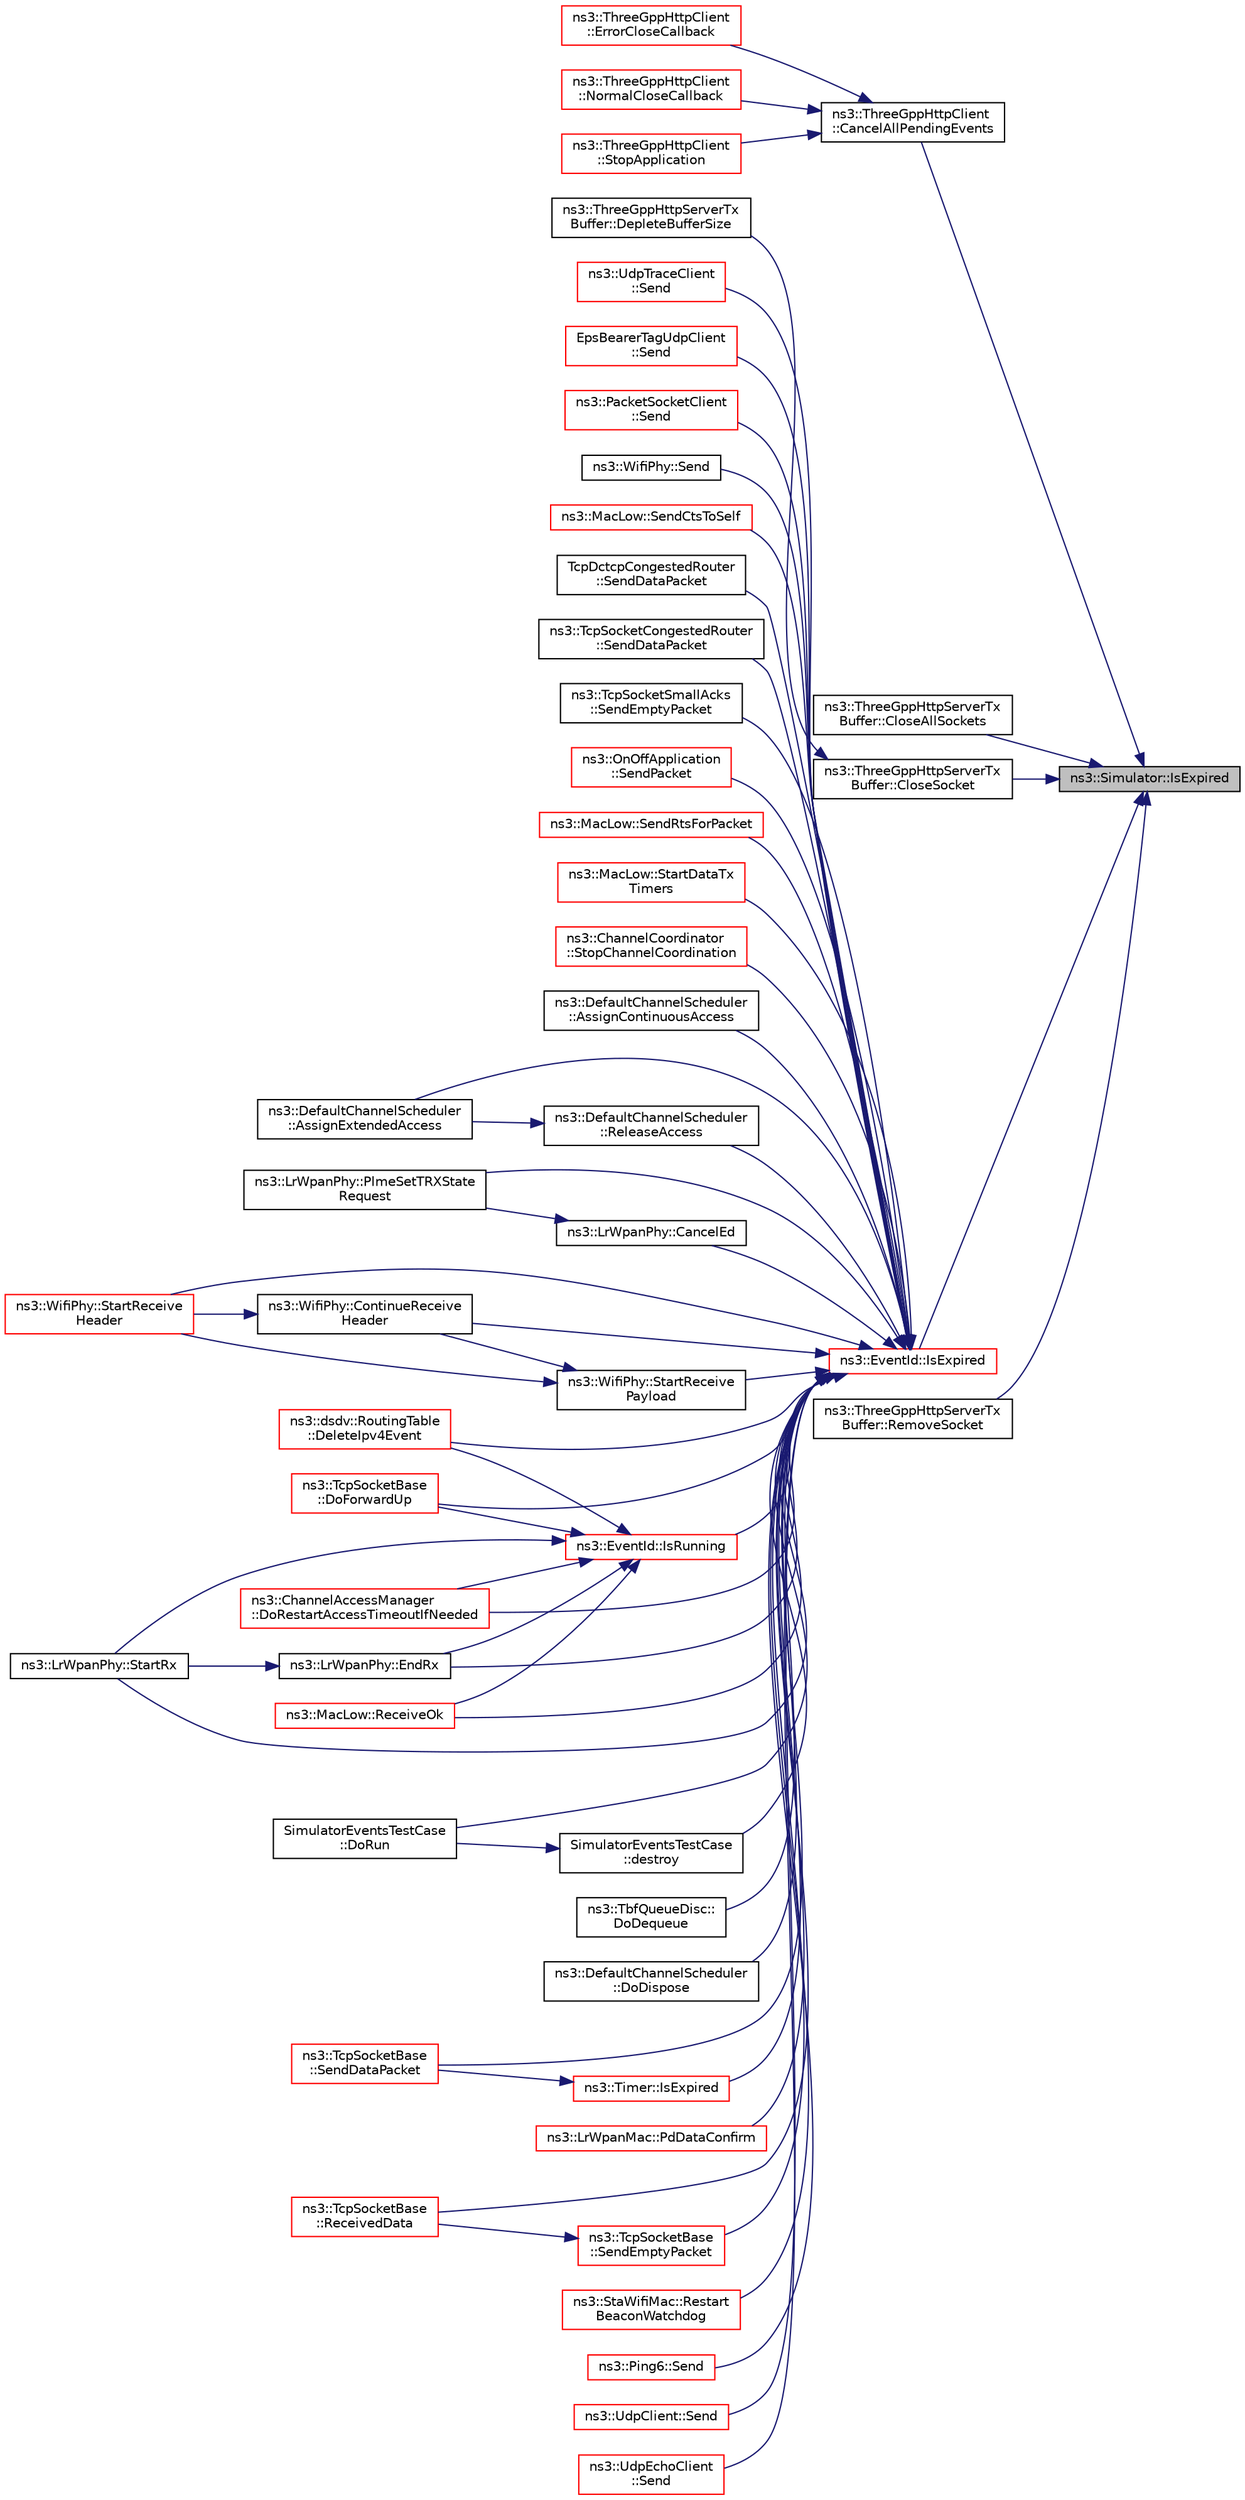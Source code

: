digraph "ns3::Simulator::IsExpired"
{
 // LATEX_PDF_SIZE
  edge [fontname="Helvetica",fontsize="10",labelfontname="Helvetica",labelfontsize="10"];
  node [fontname="Helvetica",fontsize="10",shape=record];
  rankdir="RL";
  Node1 [label="ns3::Simulator::IsExpired",height=0.2,width=0.4,color="black", fillcolor="grey75", style="filled", fontcolor="black",tooltip="Check if an event has already run or been cancelled."];
  Node1 -> Node2 [dir="back",color="midnightblue",fontsize="10",style="solid",fontname="Helvetica"];
  Node2 [label="ns3::ThreeGppHttpClient\l::CancelAllPendingEvents",height=0.2,width=0.4,color="black", fillcolor="white", style="filled",URL="$classns3_1_1_three_gpp_http_client.html#a86b8bdd3934110f7e15bb3f2fdcedcc4",tooltip="Cancels m_eventRequestMainObject, m_eventRequestEmbeddedObject, and m_eventParseMainObject."];
  Node2 -> Node3 [dir="back",color="midnightblue",fontsize="10",style="solid",fontname="Helvetica"];
  Node3 [label="ns3::ThreeGppHttpClient\l::ErrorCloseCallback",height=0.2,width=0.4,color="red", fillcolor="white", style="filled",URL="$classns3_1_1_three_gpp_http_client.html#a76d63e54b96013ea7c67e9818466501c",tooltip="Invoked when connection between m_socket and the web sever is terminated."];
  Node2 -> Node6 [dir="back",color="midnightblue",fontsize="10",style="solid",fontname="Helvetica"];
  Node6 [label="ns3::ThreeGppHttpClient\l::NormalCloseCallback",height=0.2,width=0.4,color="red", fillcolor="white", style="filled",URL="$classns3_1_1_three_gpp_http_client.html#ad166b6240557f8c99765664676c5abd9",tooltip="Invoked when connection between m_socket and the web sever is terminated."];
  Node2 -> Node7 [dir="back",color="midnightblue",fontsize="10",style="solid",fontname="Helvetica"];
  Node7 [label="ns3::ThreeGppHttpClient\l::StopApplication",height=0.2,width=0.4,color="red", fillcolor="white", style="filled",URL="$classns3_1_1_three_gpp_http_client.html#a731696bac90f8805b3a3267f7f56dfc8",tooltip="Application specific shutdown code."];
  Node1 -> Node9 [dir="back",color="midnightblue",fontsize="10",style="solid",fontname="Helvetica"];
  Node9 [label="ns3::ThreeGppHttpServerTx\lBuffer::CloseAllSockets",height=0.2,width=0.4,color="black", fillcolor="white", style="filled",URL="$classns3_1_1_three_gpp_http_server_tx_buffer.html#a430ce0162f6c3b72dd7f7b54115815f3",tooltip="Close and remove all stored sockets, hence clearing the buffer."];
  Node1 -> Node10 [dir="back",color="midnightblue",fontsize="10",style="solid",fontname="Helvetica"];
  Node10 [label="ns3::ThreeGppHttpServerTx\lBuffer::CloseSocket",height=0.2,width=0.4,color="black", fillcolor="white", style="filled",URL="$classns3_1_1_three_gpp_http_server_tx_buffer.html#a97f0d9305b9477a34880f2e953a2593b",tooltip="Close and remove a socket and its associated transmission buffer, and then unset the socket's callbac..."];
  Node10 -> Node11 [dir="back",color="midnightblue",fontsize="10",style="solid",fontname="Helvetica"];
  Node11 [label="ns3::ThreeGppHttpServerTx\lBuffer::DepleteBufferSize",height=0.2,width=0.4,color="black", fillcolor="white", style="filled",URL="$classns3_1_1_three_gpp_http_server_tx_buffer.html#a011f6f41a34814001a20ddb1a8cfd3b0",tooltip="Decrements a buffer size by a given amount."];
  Node1 -> Node12 [dir="back",color="midnightblue",fontsize="10",style="solid",fontname="Helvetica"];
  Node12 [label="ns3::EventId::IsExpired",height=0.2,width=0.4,color="red", fillcolor="white", style="filled",URL="$classns3_1_1_event_id.html#acc25141054209b1a286a5471a51bd0c0",tooltip="This method is syntactic sugar for the ns3::Simulator::IsExpired method."];
  Node12 -> Node13 [dir="back",color="midnightblue",fontsize="10",style="solid",fontname="Helvetica"];
  Node13 [label="ns3::DefaultChannelScheduler\l::AssignContinuousAccess",height=0.2,width=0.4,color="black", fillcolor="white", style="filled",URL="$classns3_1_1_default_channel_scheduler.html#aa693aed997fedf77fdbbb70ba862f887",tooltip=" "];
  Node12 -> Node14 [dir="back",color="midnightblue",fontsize="10",style="solid",fontname="Helvetica"];
  Node14 [label="ns3::DefaultChannelScheduler\l::AssignExtendedAccess",height=0.2,width=0.4,color="black", fillcolor="white", style="filled",URL="$classns3_1_1_default_channel_scheduler.html#ac04d88e86b56d56681145dfb16b7cbeb",tooltip=" "];
  Node12 -> Node15 [dir="back",color="midnightblue",fontsize="10",style="solid",fontname="Helvetica"];
  Node15 [label="ns3::LrWpanPhy::CancelEd",height=0.2,width=0.4,color="black", fillcolor="white", style="filled",URL="$classns3_1_1_lr_wpan_phy.html#af05ebca568ec11ec5621f9d361d77295",tooltip="Cancel an ongoing ED procedure."];
  Node15 -> Node16 [dir="back",color="midnightblue",fontsize="10",style="solid",fontname="Helvetica"];
  Node16 [label="ns3::LrWpanPhy::PlmeSetTRXState\lRequest",height=0.2,width=0.4,color="black", fillcolor="white", style="filled",URL="$classns3_1_1_lr_wpan_phy.html#a250bd133e6781745e652c8f3a3c7badc",tooltip="IEEE 802.15.4-2006 section 6.2.2.7 PLME-SET-TRX-STATE.request Set PHY state."];
  Node12 -> Node17 [dir="back",color="midnightblue",fontsize="10",style="solid",fontname="Helvetica"];
  Node17 [label="ns3::WifiPhy::ContinueReceive\lHeader",height=0.2,width=0.4,color="black", fillcolor="white", style="filled",URL="$classns3_1_1_wifi_phy.html#ac5c2d333cf5e8c1f33604ef1584486fe",tooltip="Continue receiving the PHY header of a PPDU (i.e."];
  Node17 -> Node18 [dir="back",color="midnightblue",fontsize="10",style="solid",fontname="Helvetica"];
  Node18 [label="ns3::WifiPhy::StartReceive\lHeader",height=0.2,width=0.4,color="red", fillcolor="white", style="filled",URL="$classns3_1_1_wifi_phy.html#aa7bcb29f6ad8b8280792fc83a25f8eac",tooltip="Start receiving the PHY header of a PPDU (i.e."];
  Node12 -> Node41 [dir="back",color="midnightblue",fontsize="10",style="solid",fontname="Helvetica"];
  Node41 [label="ns3::dsdv::RoutingTable\l::DeleteIpv4Event",height=0.2,width=0.4,color="red", fillcolor="white", style="filled",URL="$classns3_1_1dsdv_1_1_routing_table.html#a64caf377cd234d84f77215885d8b1967",tooltip="Clear up the entry from the map after the event is completed."];
  Node12 -> Node48 [dir="back",color="midnightblue",fontsize="10",style="solid",fontname="Helvetica"];
  Node48 [label="SimulatorEventsTestCase\l::destroy",height=0.2,width=0.4,color="black", fillcolor="white", style="filled",URL="$class_simulator_events_test_case.html#a1ccb189e5b14b7d42e5641e575fee4a2",tooltip=" "];
  Node48 -> Node49 [dir="back",color="midnightblue",fontsize="10",style="solid",fontname="Helvetica"];
  Node49 [label="SimulatorEventsTestCase\l::DoRun",height=0.2,width=0.4,color="black", fillcolor="white", style="filled",URL="$class_simulator_events_test_case.html#a00040d668dfec666439e200cbf653807",tooltip="Implementation to actually run this TestCase."];
  Node12 -> Node50 [dir="back",color="midnightblue",fontsize="10",style="solid",fontname="Helvetica"];
  Node50 [label="ns3::TbfQueueDisc::\lDoDequeue",height=0.2,width=0.4,color="black", fillcolor="white", style="filled",URL="$classns3_1_1_tbf_queue_disc.html#adbd2533e54dd52ba3c4f064be5e0b87e",tooltip="This function actually extracts a packet from the queue disc."];
  Node12 -> Node51 [dir="back",color="midnightblue",fontsize="10",style="solid",fontname="Helvetica"];
  Node51 [label="ns3::DefaultChannelScheduler\l::DoDispose",height=0.2,width=0.4,color="black", fillcolor="white", style="filled",URL="$classns3_1_1_default_channel_scheduler.html#a3f03555954b3895a69f39394cb37f251",tooltip="Destructor implementation."];
  Node12 -> Node52 [dir="back",color="midnightblue",fontsize="10",style="solid",fontname="Helvetica"];
  Node52 [label="ns3::TcpSocketBase\l::DoForwardUp",height=0.2,width=0.4,color="red", fillcolor="white", style="filled",URL="$classns3_1_1_tcp_socket_base.html#ad5e7b21b9e9371bf9c19da5d3c56aac1",tooltip="Called by TcpSocketBase::ForwardUp{,6}()."];
  Node12 -> Node62 [dir="back",color="midnightblue",fontsize="10",style="solid",fontname="Helvetica"];
  Node62 [label="ns3::ChannelAccessManager\l::DoRestartAccessTimeoutIfNeeded",height=0.2,width=0.4,color="red", fillcolor="white", style="filled",URL="$classns3_1_1_channel_access_manager.html#a4197521f9ff8b1a70f837ed87e8737e3",tooltip=" "];
  Node12 -> Node49 [dir="back",color="midnightblue",fontsize="10",style="solid",fontname="Helvetica"];
  Node12 -> Node160 [dir="back",color="midnightblue",fontsize="10",style="solid",fontname="Helvetica"];
  Node160 [label="ns3::LrWpanPhy::EndRx",height=0.2,width=0.4,color="black", fillcolor="white", style="filled",URL="$classns3_1_1_lr_wpan_phy.html#a3a6d92e9b81bb3209b990e6ab12f37b3",tooltip="Finish the reception of a frame."];
  Node160 -> Node161 [dir="back",color="midnightblue",fontsize="10",style="solid",fontname="Helvetica"];
  Node161 [label="ns3::LrWpanPhy::StartRx",height=0.2,width=0.4,color="black", fillcolor="white", style="filled",URL="$classns3_1_1_lr_wpan_phy.html#a0009842c2fb1be73d1ad437ca0e28b73",tooltip="Notify the SpectrumPhy instance of an incoming waveform."];
  Node12 -> Node162 [dir="back",color="midnightblue",fontsize="10",style="solid",fontname="Helvetica"];
  Node162 [label="ns3::Timer::IsExpired",height=0.2,width=0.4,color="red", fillcolor="white", style="filled",URL="$classns3_1_1_timer.html#a1eb2f885fb19da1147c0a3b864e61ba7",tooltip=" "];
  Node162 -> Node164 [dir="back",color="midnightblue",fontsize="10",style="solid",fontname="Helvetica"];
  Node164 [label="ns3::TcpSocketBase\l::SendDataPacket",height=0.2,width=0.4,color="red", fillcolor="white", style="filled",URL="$classns3_1_1_tcp_socket_base.html#a677488c04da1df87f916953a40e1bd64",tooltip="Extract at most maxSize bytes from the TxBuffer at sequence seq, add the TCP header,..."];
  Node12 -> Node185 [dir="back",color="midnightblue",fontsize="10",style="solid",fontname="Helvetica"];
  Node185 [label="ns3::EventId::IsRunning",height=0.2,width=0.4,color="red", fillcolor="white", style="filled",URL="$classns3_1_1_event_id.html#a8b41e6f8c54db6bede8a7dcaf917074a",tooltip="This method is syntactic sugar for !IsExpired()."];
  Node185 -> Node41 [dir="back",color="midnightblue",fontsize="10",style="solid",fontname="Helvetica"];
  Node185 -> Node52 [dir="back",color="midnightblue",fontsize="10",style="solid",fontname="Helvetica"];
  Node185 -> Node62 [dir="back",color="midnightblue",fontsize="10",style="solid",fontname="Helvetica"];
  Node185 -> Node160 [dir="back",color="midnightblue",fontsize="10",style="solid",fontname="Helvetica"];
  Node185 -> Node90 [dir="back",color="midnightblue",fontsize="10",style="solid",fontname="Helvetica"];
  Node90 [label="ns3::MacLow::ReceiveOk",height=0.2,width=0.4,color="red", fillcolor="white", style="filled",URL="$classns3_1_1_mac_low.html#a2fffa82ad11ebe0e113232813a816eff",tooltip=" "];
  Node185 -> Node161 [dir="back",color="midnightblue",fontsize="10",style="solid",fontname="Helvetica"];
  Node12 -> Node220 [dir="back",color="midnightblue",fontsize="10",style="solid",fontname="Helvetica"];
  Node220 [label="ns3::LrWpanMac::PdDataConfirm",height=0.2,width=0.4,color="red", fillcolor="white", style="filled",URL="$classns3_1_1_lr_wpan_mac.html#ac81207dec57efdb50dc4b1132e68399f",tooltip="IEEE 802.15.4-2006 section 6.2.1.2 Confirm the end of transmission of an MPDU to MAC."];
  Node12 -> Node16 [dir="back",color="midnightblue",fontsize="10",style="solid",fontname="Helvetica"];
  Node12 -> Node245 [dir="back",color="midnightblue",fontsize="10",style="solid",fontname="Helvetica"];
  Node245 [label="ns3::TcpSocketBase\l::ReceivedData",height=0.2,width=0.4,color="red", fillcolor="white", style="filled",URL="$classns3_1_1_tcp_socket_base.html#a479e1a8be1ee1b169f87e57a4dc6f73c",tooltip="Recv of a data, put into buffer, call L7 to get it if necessary."];
  Node12 -> Node90 [dir="back",color="midnightblue",fontsize="10",style="solid",fontname="Helvetica"];
  Node12 -> Node284 [dir="back",color="midnightblue",fontsize="10",style="solid",fontname="Helvetica"];
  Node284 [label="ns3::DefaultChannelScheduler\l::ReleaseAccess",height=0.2,width=0.4,color="black", fillcolor="white", style="filled",URL="$classns3_1_1_default_channel_scheduler.html#af9ec39655871dbbc5f07bfe5f326ec53",tooltip=" "];
  Node284 -> Node14 [dir="back",color="midnightblue",fontsize="10",style="solid",fontname="Helvetica"];
  Node12 -> Node146 [dir="back",color="midnightblue",fontsize="10",style="solid",fontname="Helvetica"];
  Node146 [label="ns3::StaWifiMac::Restart\lBeaconWatchdog",height=0.2,width=0.4,color="red", fillcolor="white", style="filled",URL="$classns3_1_1_sta_wifi_mac.html#a873848ee518a0190f8feb3551f3d5969",tooltip="Restarts the beacon timer."];
  Node12 -> Node426 [dir="back",color="midnightblue",fontsize="10",style="solid",fontname="Helvetica"];
  Node426 [label="ns3::Ping6::Send",height=0.2,width=0.4,color="red", fillcolor="white", style="filled",URL="$classns3_1_1_ping6.html#a90c69934f60e7260d72f6c9fa1e6b341",tooltip="Send a packet."];
  Node12 -> Node429 [dir="back",color="midnightblue",fontsize="10",style="solid",fontname="Helvetica"];
  Node429 [label="ns3::UdpClient::Send",height=0.2,width=0.4,color="red", fillcolor="white", style="filled",URL="$classns3_1_1_udp_client.html#a1f30c47c9851f26913dbff4560979868",tooltip="Send a packet."];
  Node12 -> Node431 [dir="back",color="midnightblue",fontsize="10",style="solid",fontname="Helvetica"];
  Node431 [label="ns3::UdpEchoClient\l::Send",height=0.2,width=0.4,color="red", fillcolor="white", style="filled",URL="$classns3_1_1_udp_echo_client.html#acdbfd43efe67c30d2eb0b92a8dcbcdde",tooltip="Send a packet."];
  Node12 -> Node434 [dir="back",color="midnightblue",fontsize="10",style="solid",fontname="Helvetica"];
  Node434 [label="ns3::UdpTraceClient\l::Send",height=0.2,width=0.4,color="red", fillcolor="white", style="filled",URL="$structns3_1_1_udp_trace_client.html#a050aa4d5fea933c1093099846259f6ce",tooltip="Send a packet."];
  Node12 -> Node436 [dir="back",color="midnightblue",fontsize="10",style="solid",fontname="Helvetica"];
  Node436 [label="EpsBearerTagUdpClient\l::Send",height=0.2,width=0.4,color="red", fillcolor="white", style="filled",URL="$class_eps_bearer_tag_udp_client.html#a174ab1c14216adab1d1d231746d1a005",tooltip="Send function."];
  Node12 -> Node438 [dir="back",color="midnightblue",fontsize="10",style="solid",fontname="Helvetica"];
  Node438 [label="ns3::PacketSocketClient\l::Send",height=0.2,width=0.4,color="red", fillcolor="white", style="filled",URL="$classns3_1_1_packet_socket_client.html#ad3a4b71574d311bbc927ec46dc52abd0",tooltip="Send a packet."];
  Node12 -> Node189 [dir="back",color="midnightblue",fontsize="10",style="solid",fontname="Helvetica"];
  Node189 [label="ns3::WifiPhy::Send",height=0.2,width=0.4,color="black", fillcolor="white", style="filled",URL="$classns3_1_1_wifi_phy.html#ae2f35b3d040230efc25a13d51a6a141f",tooltip=" "];
  Node12 -> Node100 [dir="back",color="midnightblue",fontsize="10",style="solid",fontname="Helvetica"];
  Node100 [label="ns3::MacLow::SendCtsToSelf",height=0.2,width=0.4,color="red", fillcolor="white", style="filled",URL="$classns3_1_1_mac_low.html#a209c346576d367ef16cfa1cfdefff909",tooltip="Send CTS for a CTS-to-self mechanism."];
  Node12 -> Node164 [dir="back",color="midnightblue",fontsize="10",style="solid",fontname="Helvetica"];
  Node12 -> Node440 [dir="back",color="midnightblue",fontsize="10",style="solid",fontname="Helvetica"];
  Node440 [label="TcpDctcpCongestedRouter\l::SendDataPacket",height=0.2,width=0.4,color="black", fillcolor="white", style="filled",URL="$class_tcp_dctcp_congested_router.html#a63326e12c0cd52f1e75a6aff7cde9e14",tooltip="Extract at most maxSize bytes from the TxBuffer at sequence seq, add the TCP header,..."];
  Node12 -> Node181 [dir="back",color="midnightblue",fontsize="10",style="solid",fontname="Helvetica"];
  Node181 [label="ns3::TcpSocketCongestedRouter\l::SendDataPacket",height=0.2,width=0.4,color="black", fillcolor="white", style="filled",URL="$classns3_1_1_tcp_socket_congested_router.html#a38a8f936ef3bc7edd10fe0bbcccf2d2d",tooltip="Extract at most maxSize bytes from the TxBuffer at sequence seq, add the TCP header,..."];
  Node12 -> Node441 [dir="back",color="midnightblue",fontsize="10",style="solid",fontname="Helvetica"];
  Node441 [label="ns3::TcpSocketBase\l::SendEmptyPacket",height=0.2,width=0.4,color="red", fillcolor="white", style="filled",URL="$classns3_1_1_tcp_socket_base.html#aa858913c9a4480a14d293f1014905b3e",tooltip="Send a empty packet that carries a flag, e.g., ACK."];
  Node441 -> Node245 [dir="back",color="midnightblue",fontsize="10",style="solid",fontname="Helvetica"];
  Node12 -> Node250 [dir="back",color="midnightblue",fontsize="10",style="solid",fontname="Helvetica"];
  Node250 [label="ns3::TcpSocketSmallAcks\l::SendEmptyPacket",height=0.2,width=0.4,color="black", fillcolor="white", style="filled",URL="$classns3_1_1_tcp_socket_small_acks.html#aa1b40c84003225f76661534dfa82634b",tooltip="Send a empty packet that carries a flag, e.g., ACK."];
  Node12 -> Node211 [dir="back",color="midnightblue",fontsize="10",style="solid",fontname="Helvetica"];
  Node211 [label="ns3::OnOffApplication\l::SendPacket",height=0.2,width=0.4,color="red", fillcolor="white", style="filled",URL="$classns3_1_1_on_off_application.html#afe6fb4d4e772370c797b722dbe6f7e3f",tooltip="Send a packet."];
  Node12 -> Node82 [dir="back",color="midnightblue",fontsize="10",style="solid",fontname="Helvetica"];
  Node82 [label="ns3::MacLow::SendRtsForPacket",height=0.2,width=0.4,color="red", fillcolor="white", style="filled",URL="$classns3_1_1_mac_low.html#ac472702b866a51ea2dfb7637381897aa",tooltip="Send RTS to begin RTS-CTS-Data-Ack transaction."];
  Node12 -> Node95 [dir="back",color="midnightblue",fontsize="10",style="solid",fontname="Helvetica"];
  Node95 [label="ns3::MacLow::StartDataTx\lTimers",height=0.2,width=0.4,color="red", fillcolor="white", style="filled",URL="$classns3_1_1_mac_low.html#ae7e8072b7d1f8b775000f6f07ee5a3c1",tooltip="Start a Data timer by scheduling appropriate Ack timeout."];
  Node12 -> Node18 [dir="back",color="midnightblue",fontsize="10",style="solid",fontname="Helvetica"];
  Node12 -> Node190 [dir="back",color="midnightblue",fontsize="10",style="solid",fontname="Helvetica"];
  Node190 [label="ns3::WifiPhy::StartReceive\lPayload",height=0.2,width=0.4,color="black", fillcolor="white", style="filled",URL="$classns3_1_1_wifi_phy.html#a613c3092a7f6f1dc2d815a4d2de989fa",tooltip="Start receiving the PSDU (i.e."];
  Node190 -> Node17 [dir="back",color="midnightblue",fontsize="10",style="solid",fontname="Helvetica"];
  Node190 -> Node18 [dir="back",color="midnightblue",fontsize="10",style="solid",fontname="Helvetica"];
  Node12 -> Node161 [dir="back",color="midnightblue",fontsize="10",style="solid",fontname="Helvetica"];
  Node12 -> Node448 [dir="back",color="midnightblue",fontsize="10",style="solid",fontname="Helvetica"];
  Node448 [label="ns3::ChannelCoordinator\l::StopChannelCoordination",height=0.2,width=0.4,color="red", fillcolor="white", style="filled",URL="$classns3_1_1_channel_coordinator.html#a24d7d0c8fcd5570fdf8dbe0f201a7ab2",tooltip="stop channel coordination events"];
  Node1 -> Node457 [dir="back",color="midnightblue",fontsize="10",style="solid",fontname="Helvetica"];
  Node457 [label="ns3::ThreeGppHttpServerTx\lBuffer::RemoveSocket",height=0.2,width=0.4,color="black", fillcolor="white", style="filled",URL="$classns3_1_1_three_gpp_http_server_tx_buffer.html#afdeeacae085b41b4fe3d1f700d0499d2",tooltip="Remove a socket and its associated transmission buffer, and then unset the socket's callbacks to prev..."];
}
